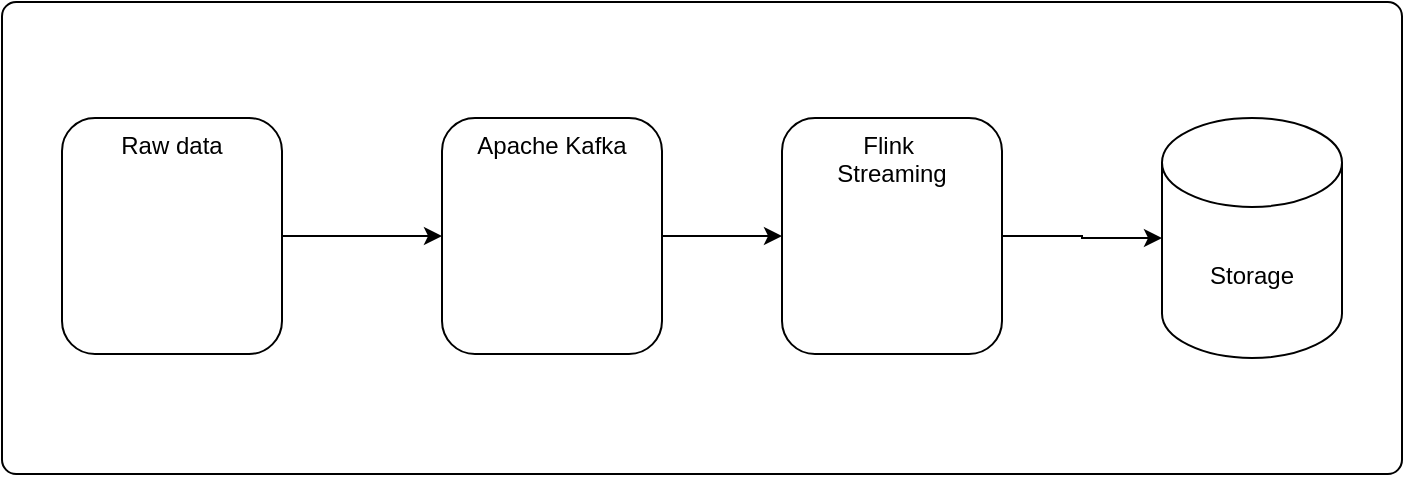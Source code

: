 <mxfile version="24.3.1" type="github">
  <diagram name="Lecture01" id="UmJ6IaSIyDyGGRNLVKWW">
    <mxGraphModel dx="1721" dy="582" grid="1" gridSize="10" guides="1" tooltips="1" connect="1" arrows="1" fold="1" page="1" pageScale="1" pageWidth="850" pageHeight="1100" math="0" shadow="0">
      <root>
        <mxCell id="0" />
        <mxCell id="1" parent="0" />
        <mxCell id="1EJF7MyEtzb5TWif7MIC-14" value="" style="rounded=1;whiteSpace=wrap;html=1;arcSize=3;" vertex="1" parent="1">
          <mxGeometry x="-10" y="152" width="700" height="236" as="geometry" />
        </mxCell>
        <mxCell id="1EJF7MyEtzb5TWif7MIC-13" style="edgeStyle=orthogonalEdgeStyle;rounded=0;orthogonalLoop=1;jettySize=auto;html=1;" edge="1" parent="1" source="1EJF7MyEtzb5TWif7MIC-8" target="1EJF7MyEtzb5TWif7MIC-10">
          <mxGeometry relative="1" as="geometry" />
        </mxCell>
        <mxCell id="1EJF7MyEtzb5TWif7MIC-8" value="Flink&amp;nbsp;&lt;div&gt;Streaming&lt;/div&gt;" style="rounded=1;whiteSpace=wrap;html=1;verticalAlign=top;" vertex="1" parent="1">
          <mxGeometry x="380" y="210" width="110" height="118" as="geometry" />
        </mxCell>
        <mxCell id="1EJF7MyEtzb5TWif7MIC-9" style="edgeStyle=orthogonalEdgeStyle;rounded=0;orthogonalLoop=1;jettySize=auto;html=1;entryX=0;entryY=0.5;entryDx=0;entryDy=0;" edge="1" parent="1" source="1EJF7MyEtzb5TWif7MIC-7" target="1EJF7MyEtzb5TWif7MIC-8">
          <mxGeometry relative="1" as="geometry" />
        </mxCell>
        <mxCell id="1EJF7MyEtzb5TWif7MIC-7" value="Apache Kafka" style="rounded=1;whiteSpace=wrap;html=1;verticalAlign=top;" vertex="1" parent="1">
          <mxGeometry x="210" y="210" width="110" height="118" as="geometry" />
        </mxCell>
        <mxCell id="1EJF7MyEtzb5TWif7MIC-2" value="" style="shape=image;verticalLabelPosition=bottom;labelBackgroundColor=default;verticalAlign=top;aspect=fixed;imageAspect=0;image=https://upload.wikimedia.org/wikipedia/commons/thumb/0/0a/Apache_kafka-icon.svg/2048px-Apache_kafka-icon.svg.png;" vertex="1" parent="1">
          <mxGeometry x="235" y="250" width="60" height="60" as="geometry" />
        </mxCell>
        <mxCell id="1EJF7MyEtzb5TWif7MIC-3" value="" style="shape=image;verticalLabelPosition=bottom;labelBackgroundColor=default;verticalAlign=top;aspect=fixed;imageAspect=0;image=https://flink.apache.org/img/logo/png/500/flink_squirrel_500.png;" vertex="1" parent="1">
          <mxGeometry x="411" y="256" width="48" height="48" as="geometry" />
        </mxCell>
        <mxCell id="1EJF7MyEtzb5TWif7MIC-6" style="edgeStyle=orthogonalEdgeStyle;rounded=0;orthogonalLoop=1;jettySize=auto;html=1;entryX=0;entryY=0.5;entryDx=0;entryDy=0;" edge="1" parent="1" source="1EJF7MyEtzb5TWif7MIC-5" target="1EJF7MyEtzb5TWif7MIC-7">
          <mxGeometry relative="1" as="geometry" />
        </mxCell>
        <mxCell id="1EJF7MyEtzb5TWif7MIC-5" value="Raw data" style="rounded=1;whiteSpace=wrap;html=1;verticalAlign=top;" vertex="1" parent="1">
          <mxGeometry x="20" y="210" width="110" height="118" as="geometry" />
        </mxCell>
        <mxCell id="1EJF7MyEtzb5TWif7MIC-4" value="" style="shape=image;verticalLabelPosition=bottom;labelBackgroundColor=default;verticalAlign=top;aspect=fixed;imageAspect=0;image=https://cdn3.iconfinder.com/data/icons/logos-and-brands-adobe/512/267_Python-512.png;" vertex="1" parent="1">
          <mxGeometry x="49" y="243" width="52" height="52" as="geometry" />
        </mxCell>
        <mxCell id="1EJF7MyEtzb5TWif7MIC-10" value="Storage" style="shape=cylinder3;whiteSpace=wrap;html=1;boundedLbl=1;backgroundOutline=1;size=22.231;verticalAlign=middle;" vertex="1" parent="1">
          <mxGeometry x="570" y="210" width="90" height="120" as="geometry" />
        </mxCell>
        <mxCell id="1EJF7MyEtzb5TWif7MIC-11" value="" style="shape=image;verticalLabelPosition=bottom;labelBackgroundColor=default;verticalAlign=top;aspect=fixed;imageAspect=0;image=https://upload.wikimedia.org/wikipedia/commons/thumb/2/29/Postgresql_elephant.svg/800px-Postgresql_elephant.svg.png;" vertex="1" parent="1">
          <mxGeometry x="602.39" y="224" width="25.21" height="26" as="geometry" />
        </mxCell>
      </root>
    </mxGraphModel>
  </diagram>
</mxfile>
